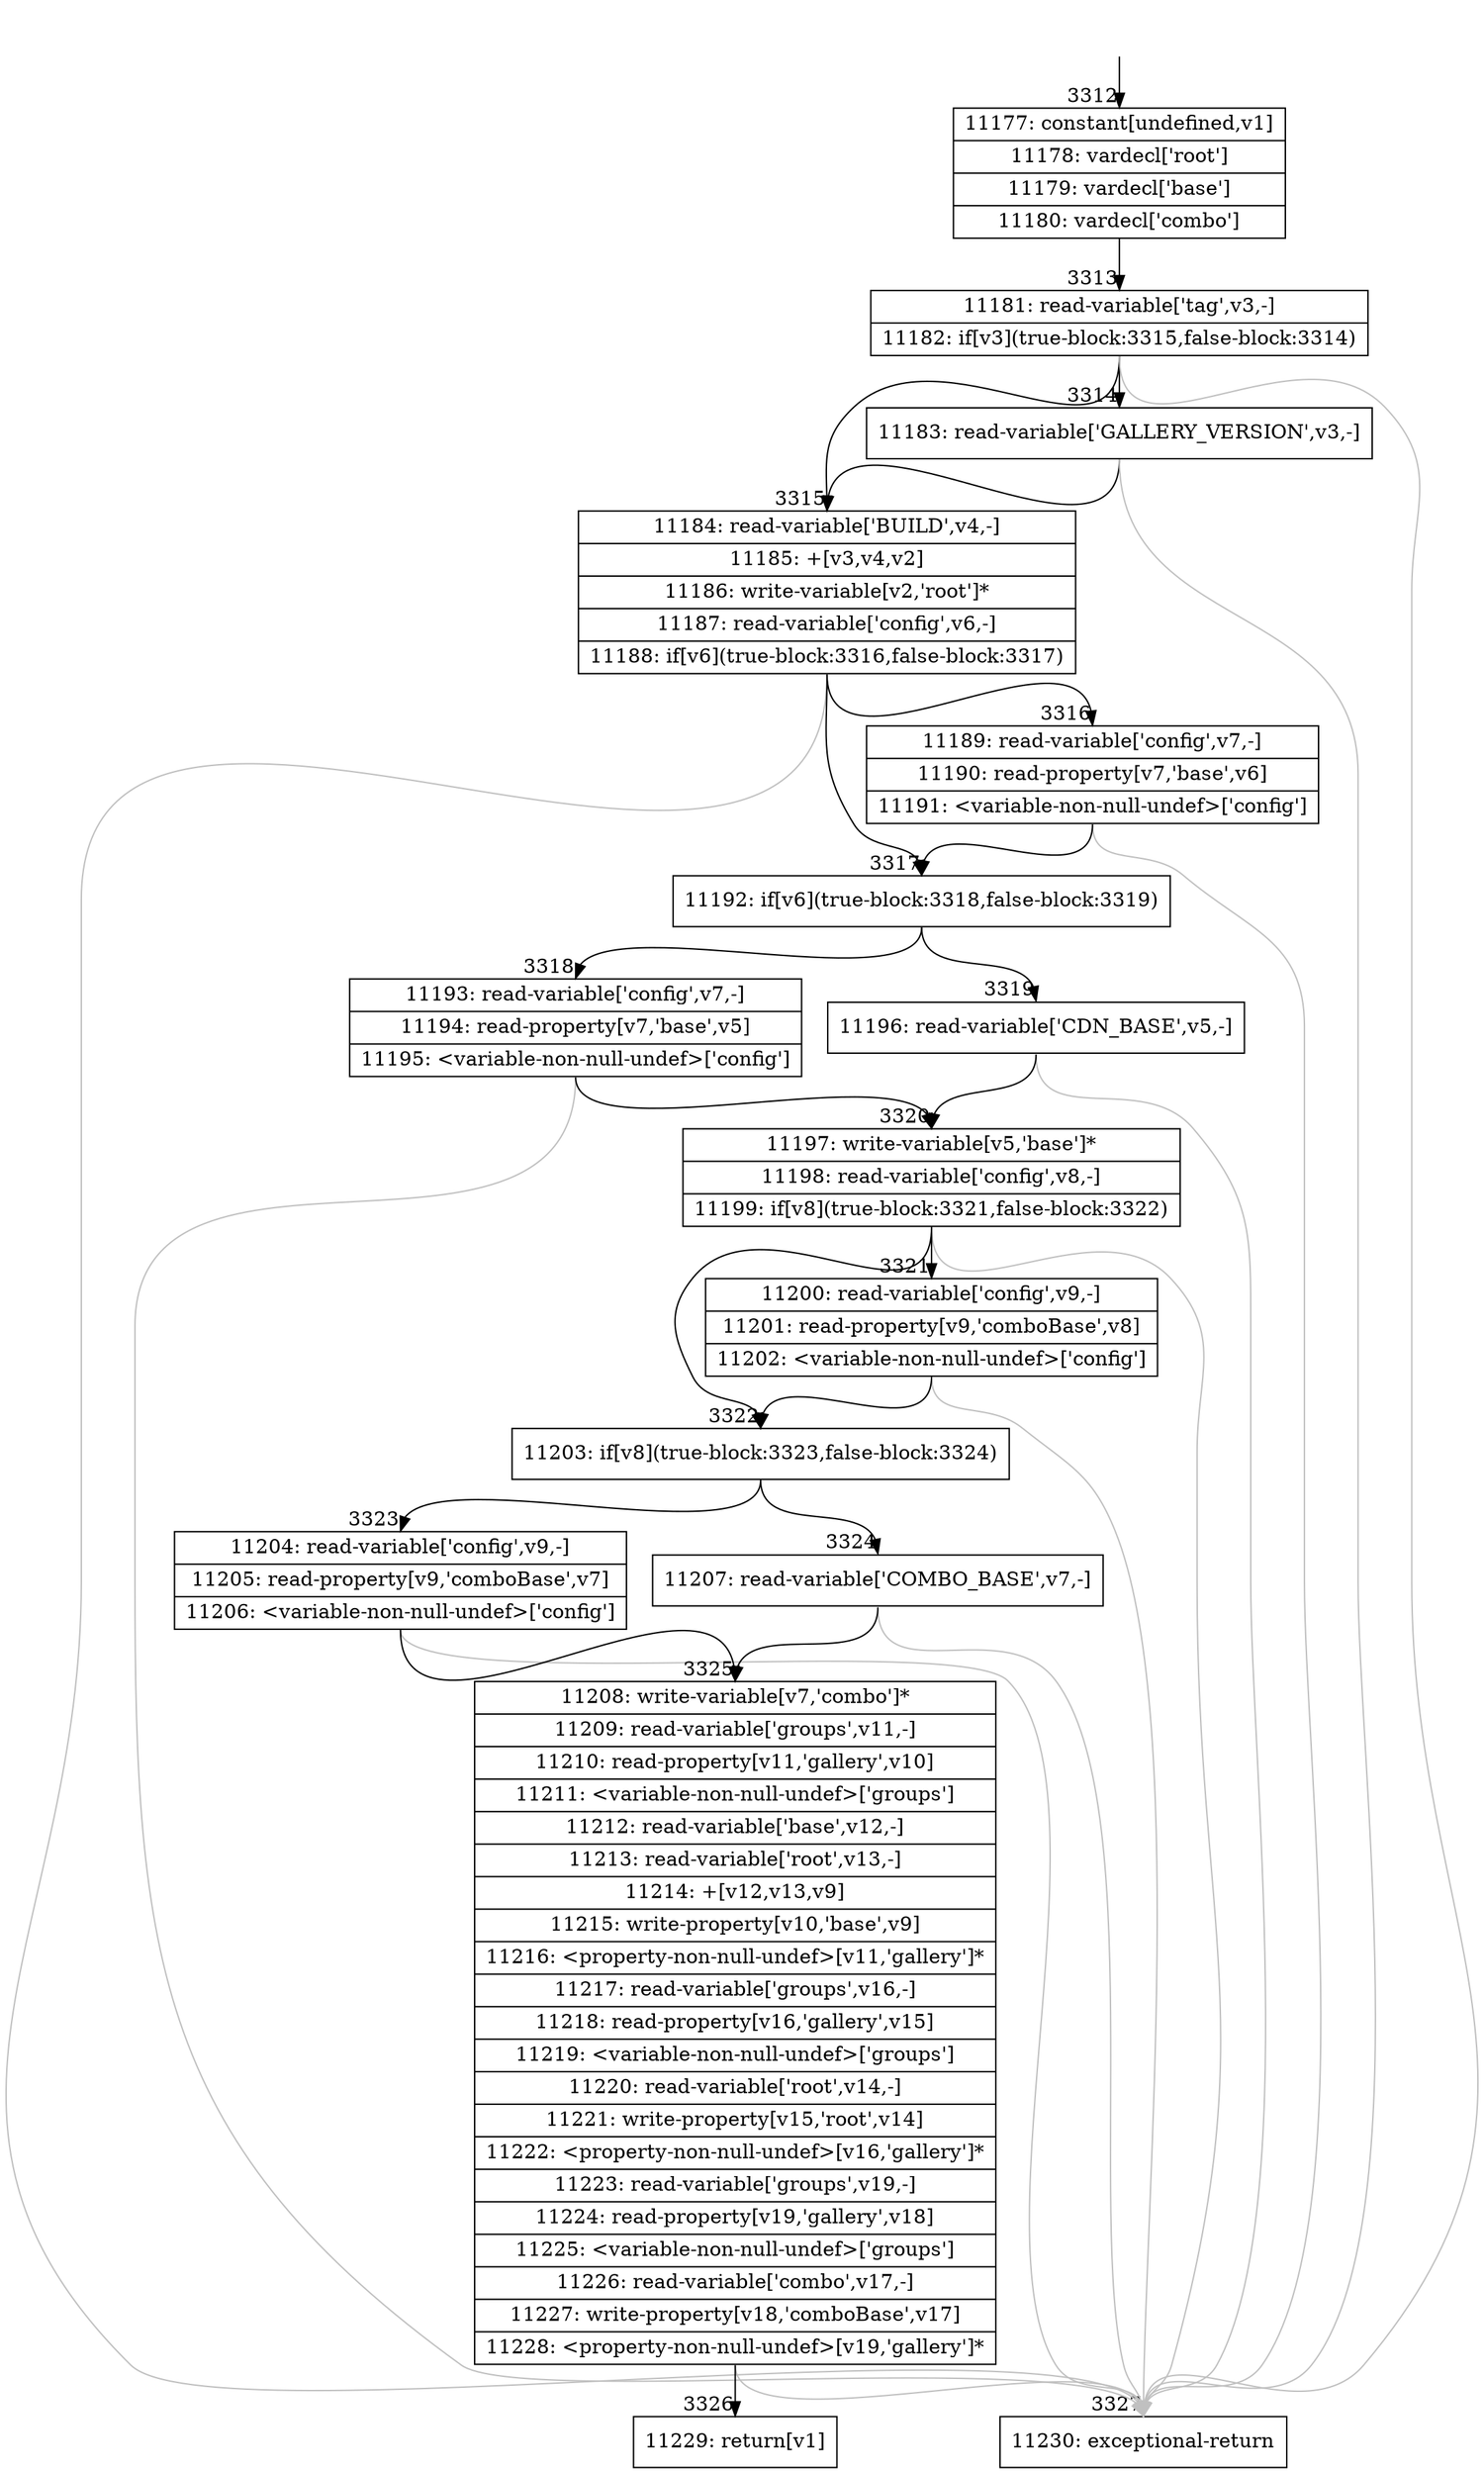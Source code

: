 digraph {
rankdir="TD"
BB_entry177[shape=none,label=""];
BB_entry177 -> BB3312 [tailport=s, headport=n, headlabel="    3312"]
BB3312 [shape=record label="{11177: constant[undefined,v1]|11178: vardecl['root']|11179: vardecl['base']|11180: vardecl['combo']}" ] 
BB3312 -> BB3313 [tailport=s, headport=n, headlabel="      3313"]
BB3313 [shape=record label="{11181: read-variable['tag',v3,-]|11182: if[v3](true-block:3315,false-block:3314)}" ] 
BB3313 -> BB3315 [tailport=s, headport=n, headlabel="      3315"]
BB3313 -> BB3314 [tailport=s, headport=n, headlabel="      3314"]
BB3313 -> BB3327 [tailport=s, headport=n, color=gray, headlabel="      3327"]
BB3314 [shape=record label="{11183: read-variable['GALLERY_VERSION',v3,-]}" ] 
BB3314 -> BB3315 [tailport=s, headport=n]
BB3314 -> BB3327 [tailport=s, headport=n, color=gray]
BB3315 [shape=record label="{11184: read-variable['BUILD',v4,-]|11185: +[v3,v4,v2]|11186: write-variable[v2,'root']*|11187: read-variable['config',v6,-]|11188: if[v6](true-block:3316,false-block:3317)}" ] 
BB3315 -> BB3317 [tailport=s, headport=n, headlabel="      3317"]
BB3315 -> BB3316 [tailport=s, headport=n, headlabel="      3316"]
BB3315 -> BB3327 [tailport=s, headport=n, color=gray]
BB3316 [shape=record label="{11189: read-variable['config',v7,-]|11190: read-property[v7,'base',v6]|11191: \<variable-non-null-undef\>['config']}" ] 
BB3316 -> BB3317 [tailport=s, headport=n]
BB3316 -> BB3327 [tailport=s, headport=n, color=gray]
BB3317 [shape=record label="{11192: if[v6](true-block:3318,false-block:3319)}" ] 
BB3317 -> BB3318 [tailport=s, headport=n, headlabel="      3318"]
BB3317 -> BB3319 [tailport=s, headport=n, headlabel="      3319"]
BB3318 [shape=record label="{11193: read-variable['config',v7,-]|11194: read-property[v7,'base',v5]|11195: \<variable-non-null-undef\>['config']}" ] 
BB3318 -> BB3320 [tailport=s, headport=n, headlabel="      3320"]
BB3318 -> BB3327 [tailport=s, headport=n, color=gray]
BB3319 [shape=record label="{11196: read-variable['CDN_BASE',v5,-]}" ] 
BB3319 -> BB3320 [tailport=s, headport=n]
BB3319 -> BB3327 [tailport=s, headport=n, color=gray]
BB3320 [shape=record label="{11197: write-variable[v5,'base']*|11198: read-variable['config',v8,-]|11199: if[v8](true-block:3321,false-block:3322)}" ] 
BB3320 -> BB3322 [tailport=s, headport=n, headlabel="      3322"]
BB3320 -> BB3321 [tailport=s, headport=n, headlabel="      3321"]
BB3320 -> BB3327 [tailport=s, headport=n, color=gray]
BB3321 [shape=record label="{11200: read-variable['config',v9,-]|11201: read-property[v9,'comboBase',v8]|11202: \<variable-non-null-undef\>['config']}" ] 
BB3321 -> BB3322 [tailport=s, headport=n]
BB3321 -> BB3327 [tailport=s, headport=n, color=gray]
BB3322 [shape=record label="{11203: if[v8](true-block:3323,false-block:3324)}" ] 
BB3322 -> BB3323 [tailport=s, headport=n, headlabel="      3323"]
BB3322 -> BB3324 [tailport=s, headport=n, headlabel="      3324"]
BB3323 [shape=record label="{11204: read-variable['config',v9,-]|11205: read-property[v9,'comboBase',v7]|11206: \<variable-non-null-undef\>['config']}" ] 
BB3323 -> BB3325 [tailport=s, headport=n, headlabel="      3325"]
BB3323 -> BB3327 [tailport=s, headport=n, color=gray]
BB3324 [shape=record label="{11207: read-variable['COMBO_BASE',v7,-]}" ] 
BB3324 -> BB3325 [tailport=s, headport=n]
BB3324 -> BB3327 [tailport=s, headport=n, color=gray]
BB3325 [shape=record label="{11208: write-variable[v7,'combo']*|11209: read-variable['groups',v11,-]|11210: read-property[v11,'gallery',v10]|11211: \<variable-non-null-undef\>['groups']|11212: read-variable['base',v12,-]|11213: read-variable['root',v13,-]|11214: +[v12,v13,v9]|11215: write-property[v10,'base',v9]|11216: \<property-non-null-undef\>[v11,'gallery']*|11217: read-variable['groups',v16,-]|11218: read-property[v16,'gallery',v15]|11219: \<variable-non-null-undef\>['groups']|11220: read-variable['root',v14,-]|11221: write-property[v15,'root',v14]|11222: \<property-non-null-undef\>[v16,'gallery']*|11223: read-variable['groups',v19,-]|11224: read-property[v19,'gallery',v18]|11225: \<variable-non-null-undef\>['groups']|11226: read-variable['combo',v17,-]|11227: write-property[v18,'comboBase',v17]|11228: \<property-non-null-undef\>[v19,'gallery']*}" ] 
BB3325 -> BB3326 [tailport=s, headport=n, headlabel="      3326"]
BB3325 -> BB3327 [tailport=s, headport=n, color=gray]
BB3326 [shape=record label="{11229: return[v1]}" ] 
BB3327 [shape=record label="{11230: exceptional-return}" ] 
//#$~ 5595
}
